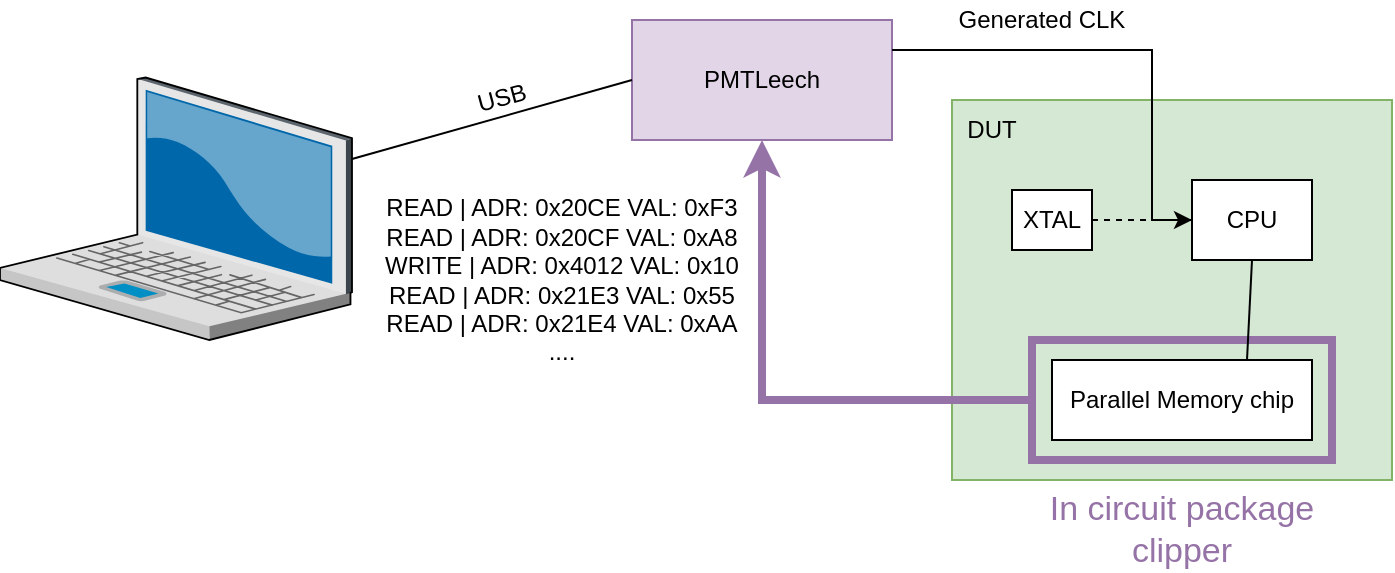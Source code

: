 <mxfile version="27.0.9">
  <diagram name="Page-1" id="IJ1D_aKu7V_OiHBqj4Gf">
    <mxGraphModel dx="1042" dy="534" grid="1" gridSize="10" guides="1" tooltips="1" connect="1" arrows="1" fold="1" page="1" pageScale="1" pageWidth="827" pageHeight="1169" math="0" shadow="0">
      <root>
        <mxCell id="0" />
        <mxCell id="1" parent="0" />
        <mxCell id="oVXxlUIA12kRxYOC1ssh-2" value="PMTLeech" style="rounded=0;whiteSpace=wrap;html=1;fillColor=#e1d5e7;strokeColor=#9673a6;" vertex="1" parent="1">
          <mxGeometry x="370" y="140" width="130" height="60" as="geometry" />
        </mxCell>
        <mxCell id="oVXxlUIA12kRxYOC1ssh-4" value="" style="verticalLabelPosition=bottom;sketch=0;aspect=fixed;html=1;verticalAlign=top;strokeColor=none;align=center;outlineConnect=0;shape=mxgraph.citrix.laptop_2;" vertex="1" parent="1">
          <mxGeometry x="54" y="168.76" width="176" height="131.24" as="geometry" />
        </mxCell>
        <mxCell id="oVXxlUIA12kRxYOC1ssh-5" value="" style="rounded=0;whiteSpace=wrap;html=1;fillColor=#d5e8d4;strokeColor=#82b366;" vertex="1" parent="1">
          <mxGeometry x="530" y="180" width="220" height="190" as="geometry" />
        </mxCell>
        <mxCell id="oVXxlUIA12kRxYOC1ssh-7" value="CPU" style="rounded=0;whiteSpace=wrap;html=1;" vertex="1" parent="1">
          <mxGeometry x="650" y="220" width="60" height="40" as="geometry" />
        </mxCell>
        <mxCell id="oVXxlUIA12kRxYOC1ssh-8" value="Parallel Memory chip" style="rounded=0;whiteSpace=wrap;html=1;" vertex="1" parent="1">
          <mxGeometry x="580" y="310" width="130" height="40" as="geometry" />
        </mxCell>
        <mxCell id="oVXxlUIA12kRxYOC1ssh-9" value="" style="rounded=0;whiteSpace=wrap;html=1;fillColor=none;strokeColor=#9673a6;strokeWidth=4;" vertex="1" parent="1">
          <mxGeometry x="570" y="300" width="150" height="60" as="geometry" />
        </mxCell>
        <mxCell id="oVXxlUIA12kRxYOC1ssh-10" value="" style="endArrow=none;html=1;rounded=0;entryX=0.5;entryY=1;entryDx=0;entryDy=0;exitX=0.75;exitY=0;exitDx=0;exitDy=0;" edge="1" parent="1" source="oVXxlUIA12kRxYOC1ssh-8" target="oVXxlUIA12kRxYOC1ssh-7">
          <mxGeometry width="50" height="50" relative="1" as="geometry">
            <mxPoint x="390" y="300" as="sourcePoint" />
            <mxPoint x="440" y="250" as="targetPoint" />
          </mxGeometry>
        </mxCell>
        <mxCell id="oVXxlUIA12kRxYOC1ssh-11" value="XTAL" style="rounded=0;whiteSpace=wrap;html=1;" vertex="1" parent="1">
          <mxGeometry x="560" y="225" width="40" height="30" as="geometry" />
        </mxCell>
        <mxCell id="oVXxlUIA12kRxYOC1ssh-13" value="" style="endArrow=none;html=1;rounded=0;strokeColor=#9673A6;strokeWidth=4;" edge="1" parent="1">
          <mxGeometry width="50" height="50" relative="1" as="geometry">
            <mxPoint x="435" y="250" as="sourcePoint" />
            <mxPoint x="570" y="330" as="targetPoint" />
            <Array as="points">
              <mxPoint x="435" y="330" />
            </Array>
          </mxGeometry>
        </mxCell>
        <mxCell id="oVXxlUIA12kRxYOC1ssh-15" value="" style="endArrow=none;dashed=1;html=1;rounded=0;entryX=0;entryY=0.5;entryDx=0;entryDy=0;exitX=1;exitY=0.5;exitDx=0;exitDy=0;" edge="1" parent="1" source="oVXxlUIA12kRxYOC1ssh-11" target="oVXxlUIA12kRxYOC1ssh-7">
          <mxGeometry width="50" height="50" relative="1" as="geometry">
            <mxPoint x="390" y="300" as="sourcePoint" />
            <mxPoint x="440" y="250" as="targetPoint" />
          </mxGeometry>
        </mxCell>
        <mxCell id="oVXxlUIA12kRxYOC1ssh-17" value="" style="endArrow=classic;html=1;rounded=0;entryX=0;entryY=0.5;entryDx=0;entryDy=0;exitX=1;exitY=0.25;exitDx=0;exitDy=0;" edge="1" parent="1" source="oVXxlUIA12kRxYOC1ssh-2" target="oVXxlUIA12kRxYOC1ssh-7">
          <mxGeometry width="50" height="50" relative="1" as="geometry">
            <mxPoint x="390" y="300" as="sourcePoint" />
            <mxPoint x="440" y="250" as="targetPoint" />
            <Array as="points">
              <mxPoint x="630" y="155" />
              <mxPoint x="630" y="240" />
            </Array>
          </mxGeometry>
        </mxCell>
        <mxCell id="oVXxlUIA12kRxYOC1ssh-18" value="DUT" style="text;html=1;align=center;verticalAlign=middle;whiteSpace=wrap;rounded=0;" vertex="1" parent="1">
          <mxGeometry x="520" y="180" width="60" height="30" as="geometry" />
        </mxCell>
        <mxCell id="oVXxlUIA12kRxYOC1ssh-19" value="" style="endArrow=none;html=1;rounded=0;entryX=0;entryY=0.5;entryDx=0;entryDy=0;" edge="1" parent="1" source="oVXxlUIA12kRxYOC1ssh-4" target="oVXxlUIA12kRxYOC1ssh-2">
          <mxGeometry width="50" height="50" relative="1" as="geometry">
            <mxPoint x="390" y="300" as="sourcePoint" />
            <mxPoint x="440" y="250" as="targetPoint" />
          </mxGeometry>
        </mxCell>
        <mxCell id="oVXxlUIA12kRxYOC1ssh-20" value="USB" style="text;html=1;align=center;verticalAlign=middle;whiteSpace=wrap;rounded=0;rotation=-15;" vertex="1" parent="1">
          <mxGeometry x="280" y="168.76" width="50" height="20" as="geometry" />
        </mxCell>
        <mxCell id="oVXxlUIA12kRxYOC1ssh-21" value="Generated CLK" style="text;html=1;align=center;verticalAlign=middle;whiteSpace=wrap;rounded=0;rotation=0;" vertex="1" parent="1">
          <mxGeometry x="530" y="130" width="90" height="20" as="geometry" />
        </mxCell>
        <mxCell id="oVXxlUIA12kRxYOC1ssh-22" value="&lt;font style=&quot;color: rgb(150, 115, 166); font-size: 17px;&quot;&gt;In circuit package clipper&lt;/font&gt;" style="text;html=1;align=center;verticalAlign=middle;whiteSpace=wrap;rounded=0;strokeWidth=3;" vertex="1" parent="1">
          <mxGeometry x="560" y="380" width="170" height="30" as="geometry" />
        </mxCell>
        <mxCell id="oVXxlUIA12kRxYOC1ssh-24" value="" style="endArrow=classic;html=1;rounded=0;entryX=0.5;entryY=1;entryDx=0;entryDy=0;strokeWidth=4;fillColor=#e1d5e7;strokeColor=#9673a6;" edge="1" parent="1" target="oVXxlUIA12kRxYOC1ssh-2">
          <mxGeometry width="50" height="50" relative="1" as="geometry">
            <mxPoint x="435" y="250" as="sourcePoint" />
            <mxPoint x="440" y="240" as="targetPoint" />
          </mxGeometry>
        </mxCell>
        <mxCell id="oVXxlUIA12kRxYOC1ssh-25" value="READ | ADR: 0x20CE&amp;nbsp;&lt;span style=&quot;background-color: transparent; color: light-dark(rgb(0, 0, 0), rgb(255, 255, 255));&quot;&gt;VAL: 0xF3&lt;/span&gt;&lt;div&gt;READ | ADR: 0x20CF&amp;nbsp;&lt;span style=&quot;color: light-dark(rgb(0, 0, 0), rgb(255, 255, 255)); background-color: transparent;&quot;&gt;VAL: 0xA8&lt;/span&gt;&lt;/div&gt;&lt;div&gt;WRITE | ADR: 0x4012&amp;nbsp;&lt;span style=&quot;color: light-dark(rgb(0, 0, 0), rgb(255, 255, 255)); background-color: transparent;&quot;&gt;VAL: 0x10&lt;/span&gt;&lt;/div&gt;&lt;div&gt;READ | ADR: 0x21E3&amp;nbsp;&lt;span style=&quot;color: light-dark(rgb(0, 0, 0), rgb(255, 255, 255)); background-color: transparent;&quot;&gt;VAL: 0x55&lt;/span&gt;&lt;/div&gt;&lt;div&gt;READ | ADR: 0x21E4&amp;nbsp;&lt;span style=&quot;color: light-dark(rgb(0, 0, 0), rgb(255, 255, 255)); background-color: transparent;&quot;&gt;VAL: 0xAA&lt;/span&gt;&lt;/div&gt;&lt;div&gt;&lt;span style=&quot;color: light-dark(rgb(0, 0, 0), rgb(255, 255, 255)); background-color: transparent;&quot;&gt;....&lt;/span&gt;&lt;/div&gt;" style="text;html=1;align=center;verticalAlign=middle;whiteSpace=wrap;rounded=0;" vertex="1" parent="1">
          <mxGeometry x="240" y="220" width="190" height="100" as="geometry" />
        </mxCell>
      </root>
    </mxGraphModel>
  </diagram>
</mxfile>
